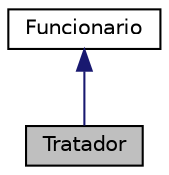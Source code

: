 digraph "Tratador"
{
  edge [fontname="Helvetica",fontsize="10",labelfontname="Helvetica",labelfontsize="10"];
  node [fontname="Helvetica",fontsize="10",shape=record];
  Node2 [label="Tratador",height=0.2,width=0.4,color="black", fillcolor="grey75", style="filled", fontcolor="black"];
  Node3 -> Node2 [dir="back",color="midnightblue",fontsize="10",style="solid",fontname="Helvetica"];
  Node3 [label="Funcionario",height=0.2,width=0.4,color="black", fillcolor="white", style="filled",URL="$class_funcionario.html",tooltip="Classe responsável pelo controle dos funcionários. "];
}
